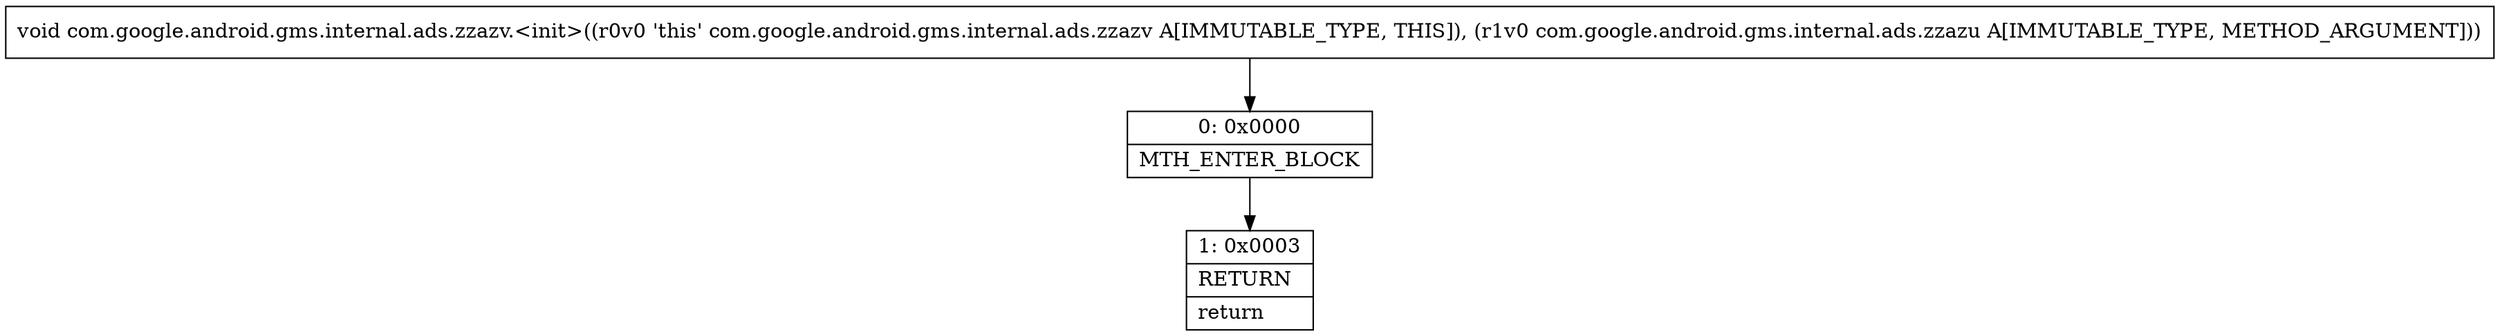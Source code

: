 digraph "CFG forcom.google.android.gms.internal.ads.zzazv.\<init\>(Lcom\/google\/android\/gms\/internal\/ads\/zzazu;)V" {
Node_0 [shape=record,label="{0\:\ 0x0000|MTH_ENTER_BLOCK\l}"];
Node_1 [shape=record,label="{1\:\ 0x0003|RETURN\l|return\l}"];
MethodNode[shape=record,label="{void com.google.android.gms.internal.ads.zzazv.\<init\>((r0v0 'this' com.google.android.gms.internal.ads.zzazv A[IMMUTABLE_TYPE, THIS]), (r1v0 com.google.android.gms.internal.ads.zzazu A[IMMUTABLE_TYPE, METHOD_ARGUMENT])) }"];
MethodNode -> Node_0;
Node_0 -> Node_1;
}

